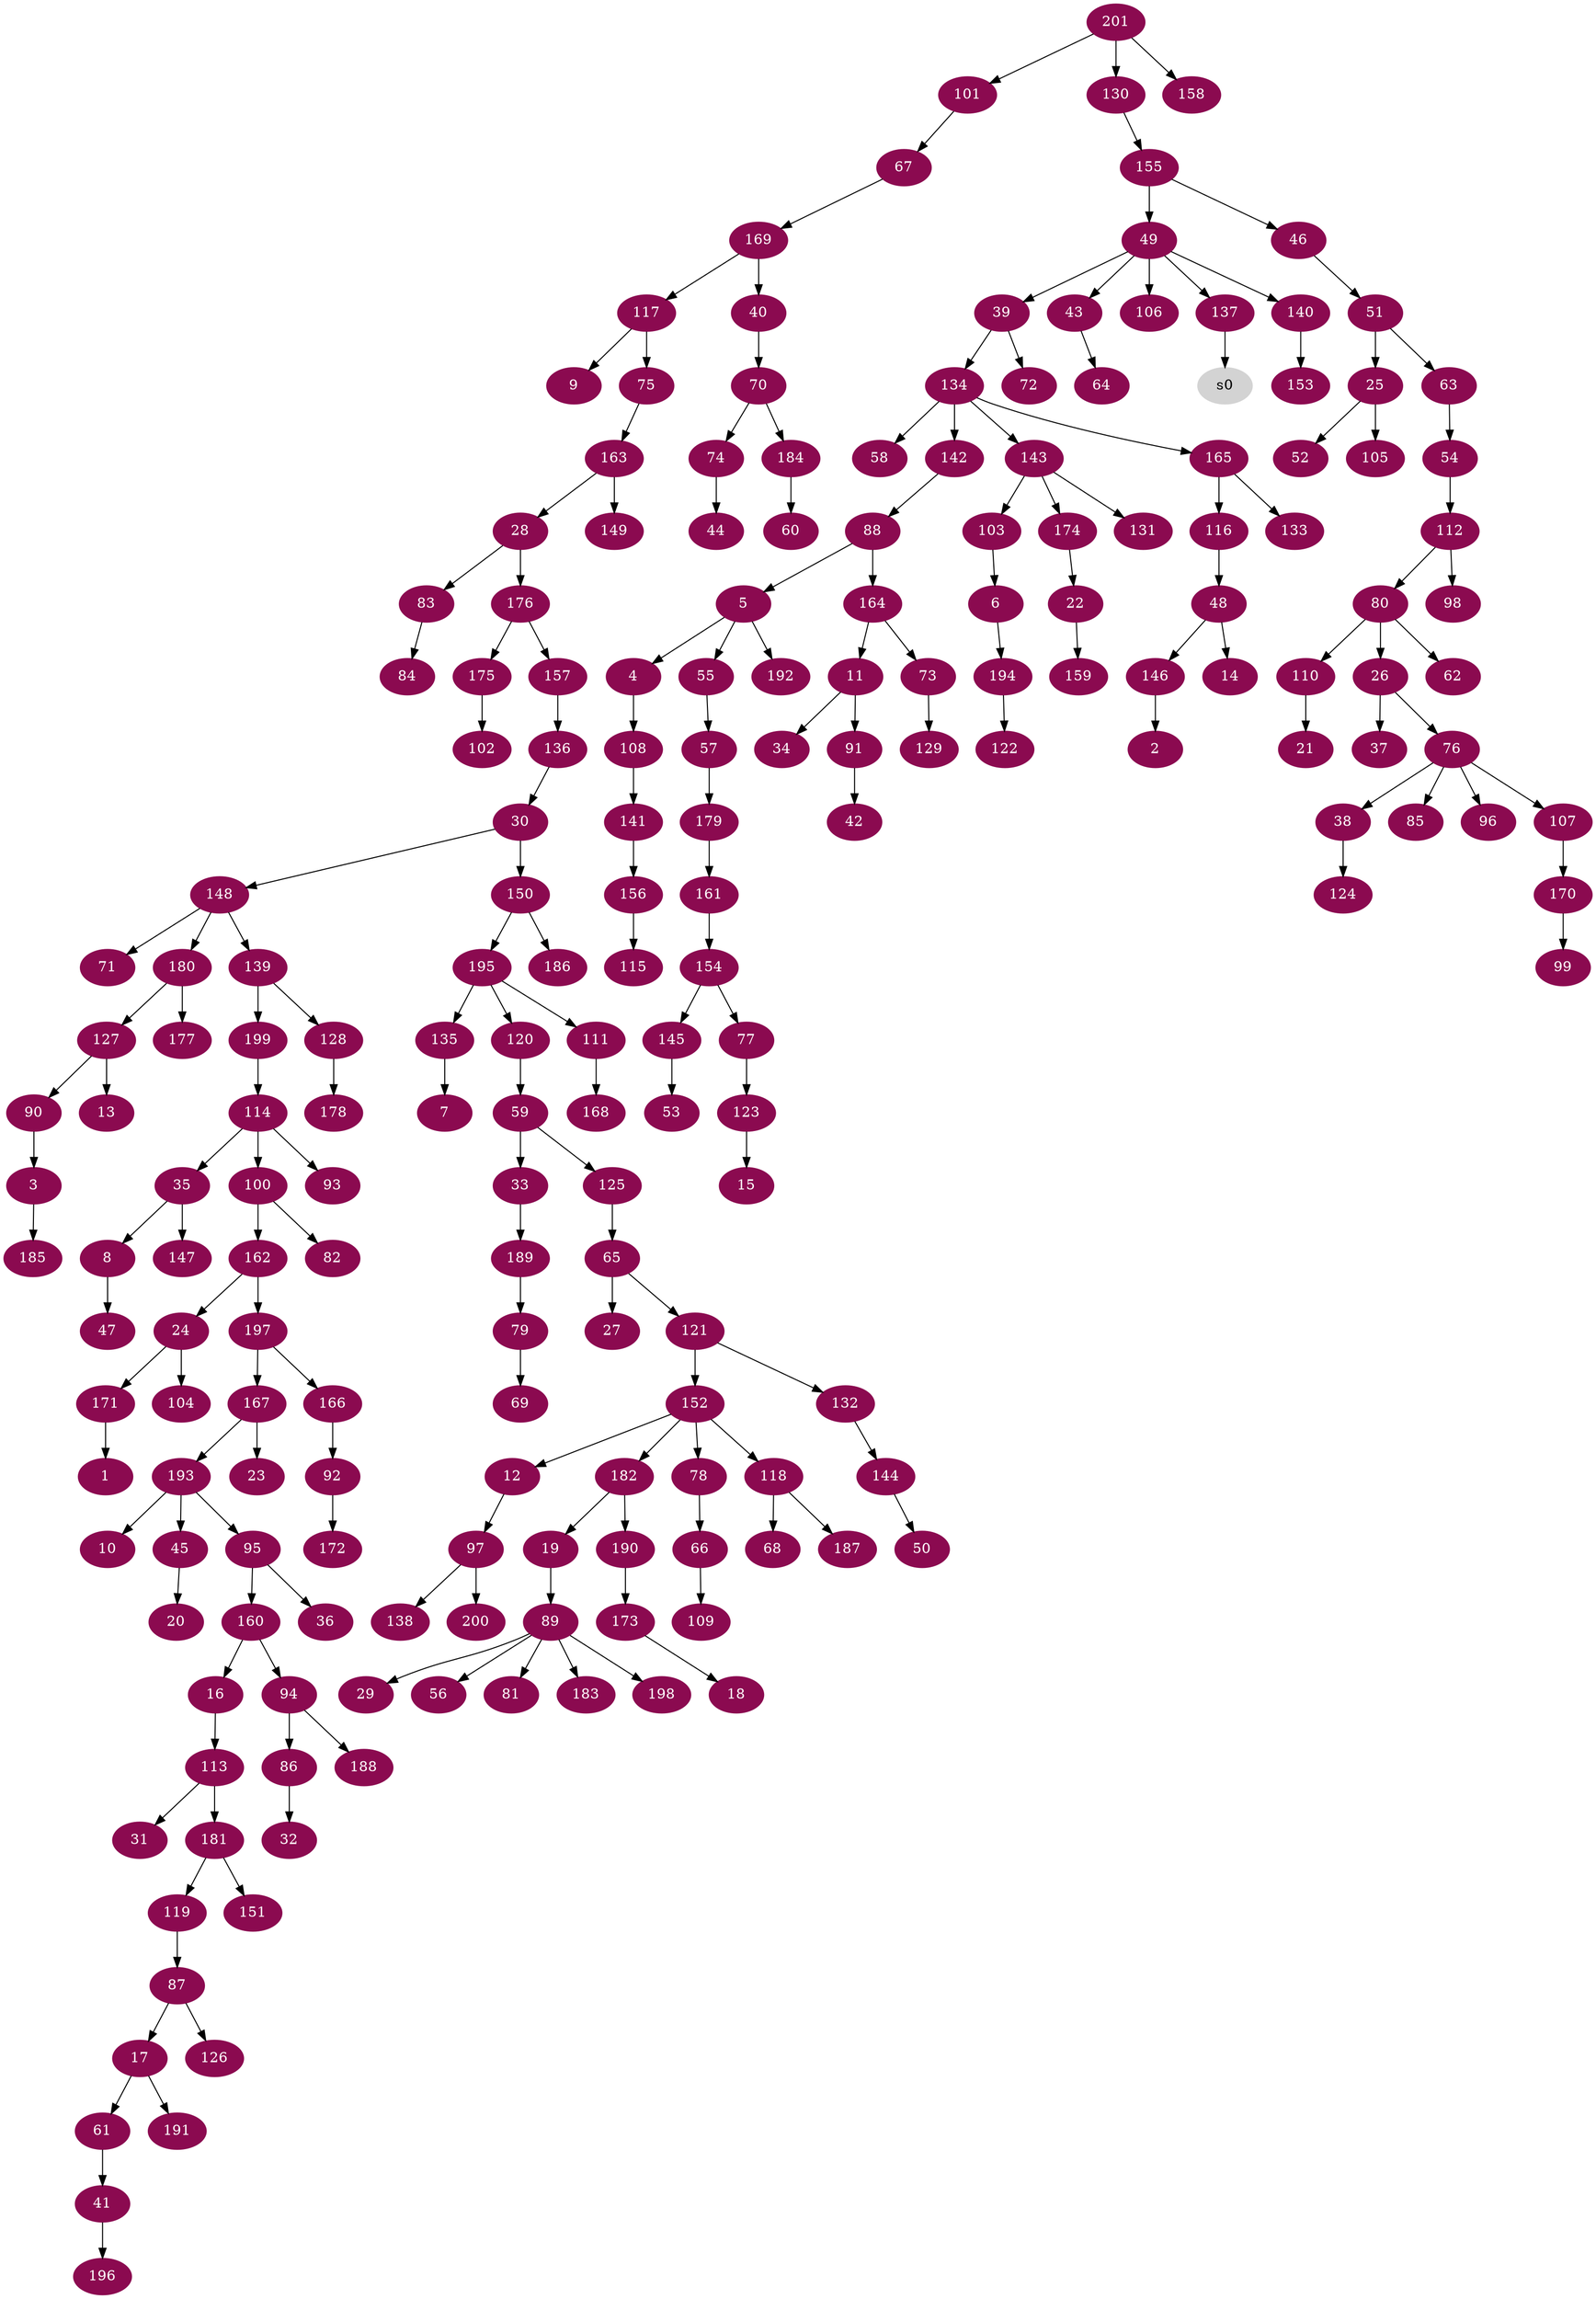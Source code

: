 digraph G {
node [color=deeppink4, style=filled, fontcolor=white];
171 -> 1;
146 -> 2;
90 -> 3;
5 -> 4;
88 -> 5;
103 -> 6;
135 -> 7;
35 -> 8;
117 -> 9;
193 -> 10;
164 -> 11;
152 -> 12;
127 -> 13;
48 -> 14;
123 -> 15;
160 -> 16;
87 -> 17;
173 -> 18;
182 -> 19;
45 -> 20;
110 -> 21;
174 -> 22;
167 -> 23;
162 -> 24;
51 -> 25;
80 -> 26;
65 -> 27;
163 -> 28;
89 -> 29;
136 -> 30;
113 -> 31;
86 -> 32;
59 -> 33;
11 -> 34;
114 -> 35;
95 -> 36;
26 -> 37;
76 -> 38;
49 -> 39;
169 -> 40;
61 -> 41;
91 -> 42;
49 -> 43;
74 -> 44;
193 -> 45;
155 -> 46;
8 -> 47;
116 -> 48;
155 -> 49;
144 -> 50;
46 -> 51;
25 -> 52;
145 -> 53;
63 -> 54;
5 -> 55;
89 -> 56;
55 -> 57;
134 -> 58;
120 -> 59;
184 -> 60;
17 -> 61;
80 -> 62;
51 -> 63;
43 -> 64;
125 -> 65;
78 -> 66;
101 -> 67;
118 -> 68;
79 -> 69;
40 -> 70;
148 -> 71;
39 -> 72;
164 -> 73;
70 -> 74;
117 -> 75;
26 -> 76;
154 -> 77;
152 -> 78;
189 -> 79;
112 -> 80;
89 -> 81;
100 -> 82;
28 -> 83;
83 -> 84;
76 -> 85;
94 -> 86;
119 -> 87;
142 -> 88;
19 -> 89;
127 -> 90;
11 -> 91;
166 -> 92;
114 -> 93;
160 -> 94;
193 -> 95;
76 -> 96;
12 -> 97;
112 -> 98;
170 -> 99;
114 -> 100;
201 -> 101;
175 -> 102;
143 -> 103;
24 -> 104;
25 -> 105;
49 -> 106;
76 -> 107;
4 -> 108;
66 -> 109;
80 -> 110;
195 -> 111;
54 -> 112;
16 -> 113;
199 -> 114;
156 -> 115;
165 -> 116;
169 -> 117;
152 -> 118;
181 -> 119;
195 -> 120;
65 -> 121;
194 -> 122;
77 -> 123;
38 -> 124;
59 -> 125;
87 -> 126;
180 -> 127;
139 -> 128;
73 -> 129;
201 -> 130;
143 -> 131;
121 -> 132;
165 -> 133;
39 -> 134;
195 -> 135;
157 -> 136;
49 -> 137;
97 -> 138;
148 -> 139;
49 -> 140;
108 -> 141;
134 -> 142;
134 -> 143;
132 -> 144;
154 -> 145;
48 -> 146;
35 -> 147;
30 -> 148;
163 -> 149;
30 -> 150;
181 -> 151;
121 -> 152;
140 -> 153;
161 -> 154;
130 -> 155;
141 -> 156;
176 -> 157;
201 -> 158;
22 -> 159;
95 -> 160;
179 -> 161;
100 -> 162;
75 -> 163;
88 -> 164;
134 -> 165;
197 -> 166;
197 -> 167;
111 -> 168;
67 -> 169;
107 -> 170;
24 -> 171;
92 -> 172;
190 -> 173;
143 -> 174;
176 -> 175;
28 -> 176;
180 -> 177;
128 -> 178;
57 -> 179;
148 -> 180;
113 -> 181;
152 -> 182;
89 -> 183;
70 -> 184;
3 -> 185;
150 -> 186;
118 -> 187;
94 -> 188;
33 -> 189;
182 -> 190;
17 -> 191;
5 -> 192;
167 -> 193;
6 -> 194;
150 -> 195;
41 -> 196;
162 -> 197;
89 -> 198;
139 -> 199;
97 -> 200;
node [color=lightgrey, style=filled, fontcolor=black];
137 -> s0;
}
